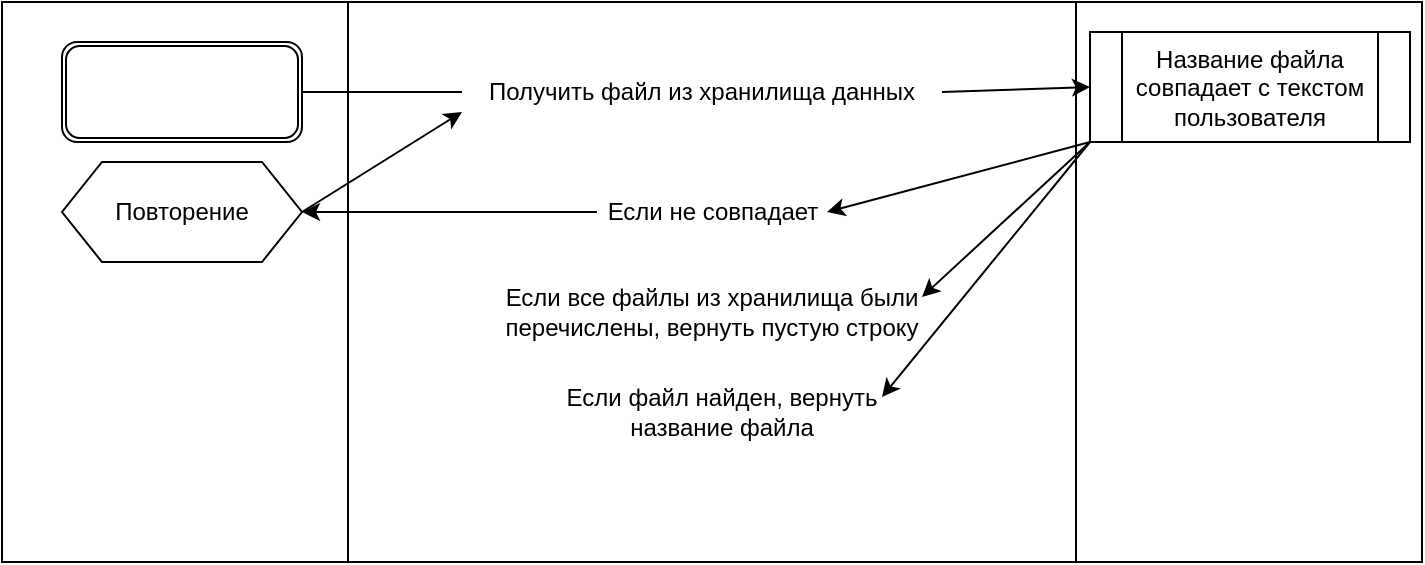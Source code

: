 <mxfile version="15.6.3" type="device"><diagram id="GvpXsGtBkvrmiJnjU1UG" name="Page-1"><mxGraphModel dx="1422" dy="780" grid="1" gridSize="10" guides="1" tooltips="1" connect="1" arrows="1" fold="1" page="1" pageScale="1" pageWidth="827" pageHeight="1169" math="0" shadow="0"><root><mxCell id="0"/><mxCell id="1" parent="0"/><mxCell id="rZge1XiF0hAoSdVAf4_H-1" value="" style="shape=process;whiteSpace=wrap;html=1;backgroundOutline=1;size=0.243;" parent="1" vertex="1"><mxGeometry x="60" y="170" width="710" height="280" as="geometry"/></mxCell><mxCell id="rZge1XiF0hAoSdVAf4_H-3" value="" style="shape=ext;double=1;rounded=1;whiteSpace=wrap;html=1;" parent="1" vertex="1"><mxGeometry x="90" y="190" width="120" height="50" as="geometry"/></mxCell><mxCell id="rZge1XiF0hAoSdVAf4_H-4" value="Получить файл из хранилища данных" style="text;html=1;strokeColor=none;fillColor=none;align=center;verticalAlign=middle;whiteSpace=wrap;rounded=0;" parent="1" vertex="1"><mxGeometry x="290" y="205" width="240" height="20" as="geometry"/></mxCell><mxCell id="rZge1XiF0hAoSdVAf4_H-5" value="Название файла совпадает с текстом пользователя" style="shape=process;whiteSpace=wrap;html=1;backgroundOutline=1;" parent="1" vertex="1"><mxGeometry x="604" y="185" width="160" height="55" as="geometry"/></mxCell><mxCell id="rZge1XiF0hAoSdVAf4_H-6" value="" style="endArrow=none;html=1;rounded=0;exitX=1;exitY=0.5;exitDx=0;exitDy=0;entryX=0;entryY=0.5;entryDx=0;entryDy=0;" parent="1" source="rZge1XiF0hAoSdVAf4_H-3" target="rZge1XiF0hAoSdVAf4_H-4" edge="1"><mxGeometry width="50" height="50" relative="1" as="geometry"><mxPoint x="250" y="240" as="sourcePoint"/><mxPoint x="300" y="190" as="targetPoint"/></mxGeometry></mxCell><mxCell id="rZge1XiF0hAoSdVAf4_H-7" value="" style="endArrow=classic;html=1;rounded=0;exitX=1;exitY=0.5;exitDx=0;exitDy=0;entryX=0;entryY=0.5;entryDx=0;entryDy=0;" parent="1" source="rZge1XiF0hAoSdVAf4_H-4" target="rZge1XiF0hAoSdVAf4_H-5" edge="1"><mxGeometry width="50" height="50" relative="1" as="geometry"><mxPoint x="560" y="180" as="sourcePoint"/><mxPoint x="610" y="130" as="targetPoint"/></mxGeometry></mxCell><mxCell id="rZge1XiF0hAoSdVAf4_H-8" value="Если не совпадает" style="text;html=1;strokeColor=none;fillColor=none;align=center;verticalAlign=middle;whiteSpace=wrap;rounded=0;" parent="1" vertex="1"><mxGeometry x="357.5" y="260" width="115" height="30" as="geometry"/></mxCell><mxCell id="rZge1XiF0hAoSdVAf4_H-9" value="" style="endArrow=classic;html=1;rounded=0;exitX=0;exitY=1;exitDx=0;exitDy=0;entryX=1;entryY=0.5;entryDx=0;entryDy=0;" parent="1" source="rZge1XiF0hAoSdVAf4_H-5" target="rZge1XiF0hAoSdVAf4_H-8" edge="1"><mxGeometry width="50" height="50" relative="1" as="geometry"><mxPoint x="580" y="380" as="sourcePoint"/><mxPoint x="630" y="330" as="targetPoint"/></mxGeometry></mxCell><mxCell id="rZge1XiF0hAoSdVAf4_H-10" value="Повторение" style="shape=hexagon;perimeter=hexagonPerimeter2;whiteSpace=wrap;html=1;fixedSize=1;" parent="1" vertex="1"><mxGeometry x="90" y="250" width="120" height="50" as="geometry"/></mxCell><mxCell id="rZge1XiF0hAoSdVAf4_H-11" value="" style="endArrow=classic;html=1;rounded=0;entryX=1;entryY=0.5;entryDx=0;entryDy=0;exitX=0;exitY=0.5;exitDx=0;exitDy=0;" parent="1" source="rZge1XiF0hAoSdVAf4_H-8" target="rZge1XiF0hAoSdVAf4_H-10" edge="1"><mxGeometry width="50" height="50" relative="1" as="geometry"><mxPoint x="290" y="390" as="sourcePoint"/><mxPoint x="340" y="340" as="targetPoint"/></mxGeometry></mxCell><mxCell id="rZge1XiF0hAoSdVAf4_H-12" value="" style="endArrow=classic;html=1;rounded=0;exitX=1;exitY=0.5;exitDx=0;exitDy=0;entryX=0;entryY=1;entryDx=0;entryDy=0;" parent="1" source="rZge1XiF0hAoSdVAf4_H-10" target="rZge1XiF0hAoSdVAf4_H-4" edge="1"><mxGeometry width="50" height="50" relative="1" as="geometry"><mxPoint x="270" y="260" as="sourcePoint"/><mxPoint x="320" y="210" as="targetPoint"/></mxGeometry></mxCell><mxCell id="rZge1XiF0hAoSdVAf4_H-13" value="Если все файлы из хранилища были перечислены, вернуть пустую строку" style="text;html=1;strokeColor=none;fillColor=none;align=center;verticalAlign=middle;whiteSpace=wrap;rounded=0;" parent="1" vertex="1"><mxGeometry x="310" y="310" width="210" height="30" as="geometry"/></mxCell><mxCell id="rZge1XiF0hAoSdVAf4_H-15" value="" style="endArrow=classic;html=1;rounded=0;entryX=1;entryY=0.25;entryDx=0;entryDy=0;exitX=0;exitY=1;exitDx=0;exitDy=0;" parent="1" source="rZge1XiF0hAoSdVAf4_H-5" target="rZge1XiF0hAoSdVAf4_H-13" edge="1"><mxGeometry width="50" height="50" relative="1" as="geometry"><mxPoint x="620" y="430" as="sourcePoint"/><mxPoint x="670" y="380" as="targetPoint"/></mxGeometry></mxCell><mxCell id="rZge1XiF0hAoSdVAf4_H-17" value="Если файл найден, вернуть название файла" style="text;html=1;strokeColor=none;fillColor=none;align=center;verticalAlign=middle;whiteSpace=wrap;rounded=0;" parent="1" vertex="1"><mxGeometry x="340" y="360" width="160" height="30" as="geometry"/></mxCell><mxCell id="rZge1XiF0hAoSdVAf4_H-18" value="" style="endArrow=classic;html=1;rounded=0;exitX=0;exitY=1;exitDx=0;exitDy=0;entryX=1;entryY=0.25;entryDx=0;entryDy=0;" parent="1" source="rZge1XiF0hAoSdVAf4_H-5" target="rZge1XiF0hAoSdVAf4_H-17" edge="1"><mxGeometry width="50" height="50" relative="1" as="geometry"><mxPoint x="570" y="400" as="sourcePoint"/><mxPoint x="620" y="350" as="targetPoint"/></mxGeometry></mxCell></root></mxGraphModel></diagram></mxfile>
